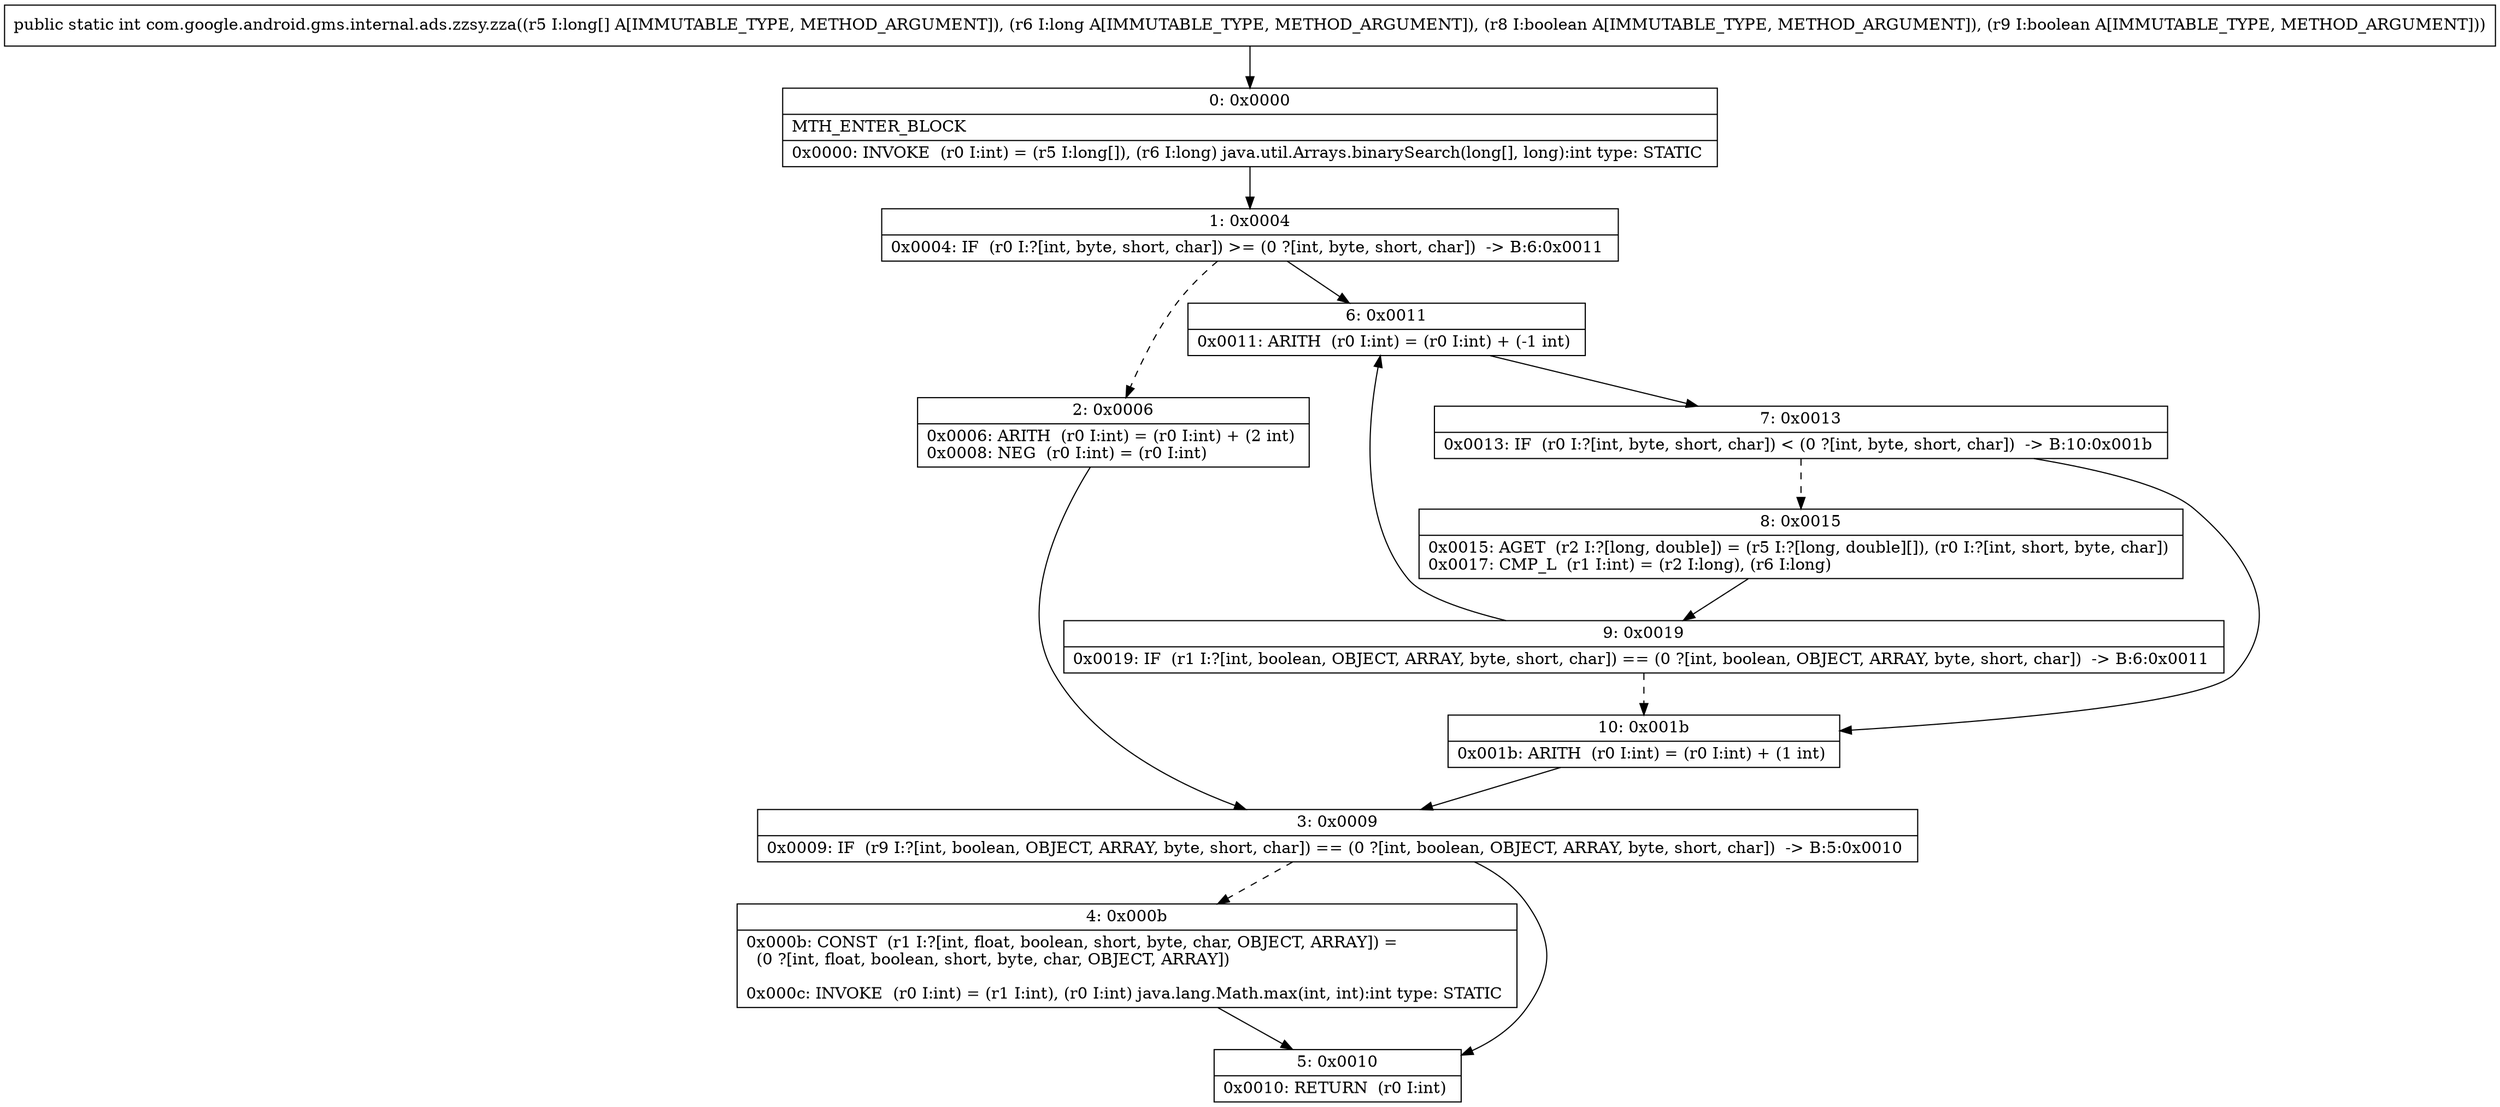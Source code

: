 digraph "CFG forcom.google.android.gms.internal.ads.zzsy.zza([JJZZ)I" {
Node_0 [shape=record,label="{0\:\ 0x0000|MTH_ENTER_BLOCK\l|0x0000: INVOKE  (r0 I:int) = (r5 I:long[]), (r6 I:long) java.util.Arrays.binarySearch(long[], long):int type: STATIC \l}"];
Node_1 [shape=record,label="{1\:\ 0x0004|0x0004: IF  (r0 I:?[int, byte, short, char]) \>= (0 ?[int, byte, short, char])  \-\> B:6:0x0011 \l}"];
Node_2 [shape=record,label="{2\:\ 0x0006|0x0006: ARITH  (r0 I:int) = (r0 I:int) + (2 int) \l0x0008: NEG  (r0 I:int) = (r0 I:int) \l}"];
Node_3 [shape=record,label="{3\:\ 0x0009|0x0009: IF  (r9 I:?[int, boolean, OBJECT, ARRAY, byte, short, char]) == (0 ?[int, boolean, OBJECT, ARRAY, byte, short, char])  \-\> B:5:0x0010 \l}"];
Node_4 [shape=record,label="{4\:\ 0x000b|0x000b: CONST  (r1 I:?[int, float, boolean, short, byte, char, OBJECT, ARRAY]) = \l  (0 ?[int, float, boolean, short, byte, char, OBJECT, ARRAY])\l \l0x000c: INVOKE  (r0 I:int) = (r1 I:int), (r0 I:int) java.lang.Math.max(int, int):int type: STATIC \l}"];
Node_5 [shape=record,label="{5\:\ 0x0010|0x0010: RETURN  (r0 I:int) \l}"];
Node_6 [shape=record,label="{6\:\ 0x0011|0x0011: ARITH  (r0 I:int) = (r0 I:int) + (\-1 int) \l}"];
Node_7 [shape=record,label="{7\:\ 0x0013|0x0013: IF  (r0 I:?[int, byte, short, char]) \< (0 ?[int, byte, short, char])  \-\> B:10:0x001b \l}"];
Node_8 [shape=record,label="{8\:\ 0x0015|0x0015: AGET  (r2 I:?[long, double]) = (r5 I:?[long, double][]), (r0 I:?[int, short, byte, char]) \l0x0017: CMP_L  (r1 I:int) = (r2 I:long), (r6 I:long) \l}"];
Node_9 [shape=record,label="{9\:\ 0x0019|0x0019: IF  (r1 I:?[int, boolean, OBJECT, ARRAY, byte, short, char]) == (0 ?[int, boolean, OBJECT, ARRAY, byte, short, char])  \-\> B:6:0x0011 \l}"];
Node_10 [shape=record,label="{10\:\ 0x001b|0x001b: ARITH  (r0 I:int) = (r0 I:int) + (1 int) \l}"];
MethodNode[shape=record,label="{public static int com.google.android.gms.internal.ads.zzsy.zza((r5 I:long[] A[IMMUTABLE_TYPE, METHOD_ARGUMENT]), (r6 I:long A[IMMUTABLE_TYPE, METHOD_ARGUMENT]), (r8 I:boolean A[IMMUTABLE_TYPE, METHOD_ARGUMENT]), (r9 I:boolean A[IMMUTABLE_TYPE, METHOD_ARGUMENT])) }"];
MethodNode -> Node_0;
Node_0 -> Node_1;
Node_1 -> Node_2[style=dashed];
Node_1 -> Node_6;
Node_2 -> Node_3;
Node_3 -> Node_4[style=dashed];
Node_3 -> Node_5;
Node_4 -> Node_5;
Node_6 -> Node_7;
Node_7 -> Node_8[style=dashed];
Node_7 -> Node_10;
Node_8 -> Node_9;
Node_9 -> Node_6;
Node_9 -> Node_10[style=dashed];
Node_10 -> Node_3;
}

